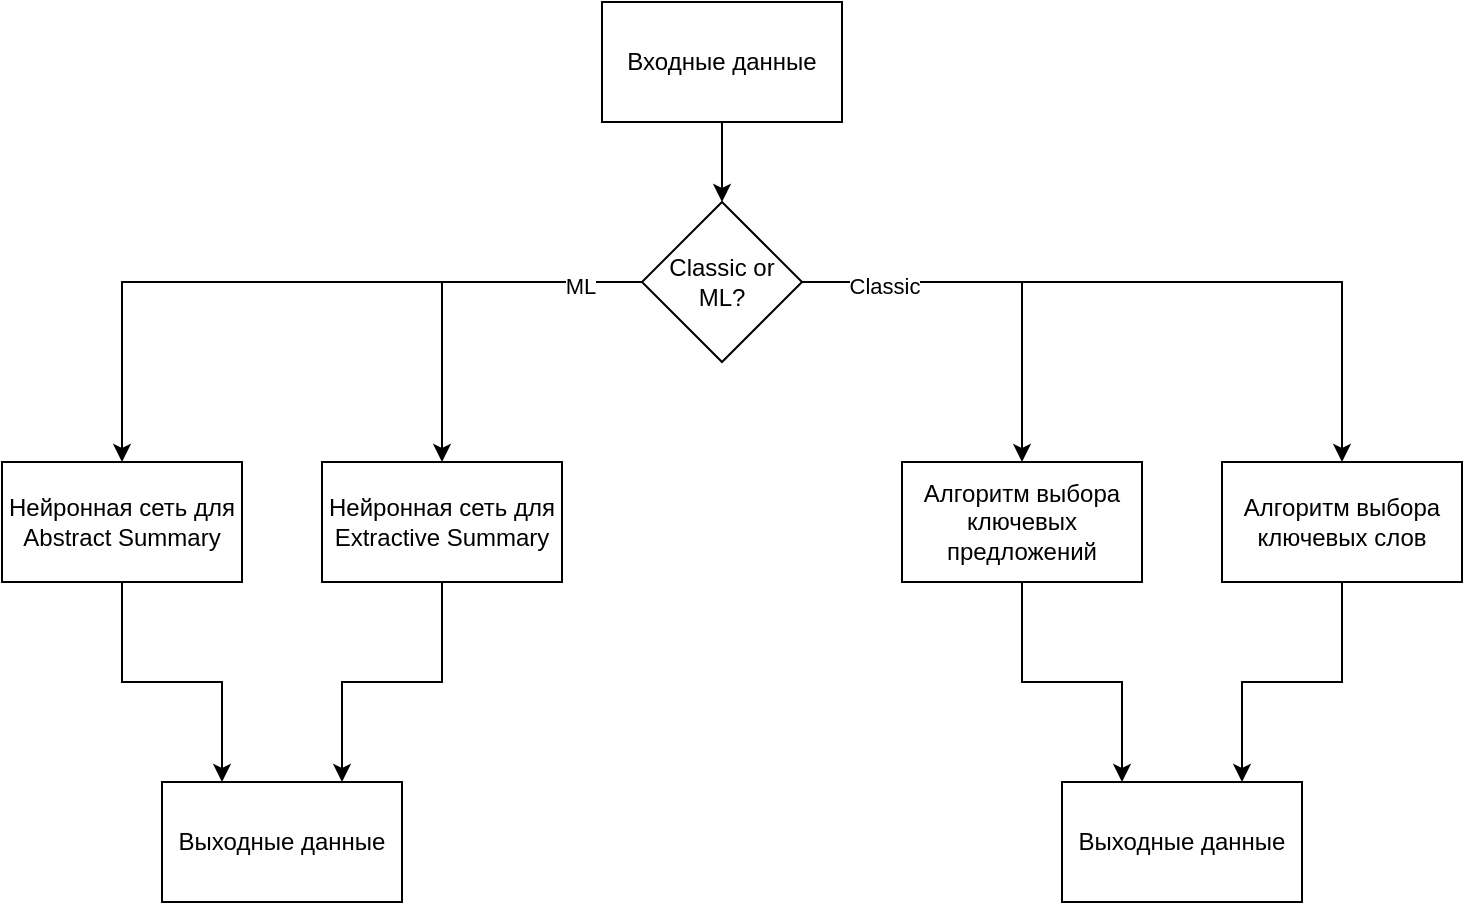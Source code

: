 <mxfile version="15.8.5" type="device"><diagram id="r8ANh4icGUzQ8WWvXiLh" name="Page-1"><mxGraphModel dx="1093" dy="626" grid="1" gridSize="10" guides="1" tooltips="1" connect="1" arrows="1" fold="1" page="1" pageScale="1" pageWidth="850" pageHeight="1100" math="0" shadow="0"><root><mxCell id="0"/><mxCell id="1" parent="0"/><mxCell id="C61jhfqcEZe-UQR_wpVv-8" value="" style="edgeStyle=orthogonalEdgeStyle;rounded=0;orthogonalLoop=1;jettySize=auto;html=1;" edge="1" parent="1" source="C61jhfqcEZe-UQR_wpVv-1" target="C61jhfqcEZe-UQR_wpVv-4"><mxGeometry relative="1" as="geometry"/></mxCell><mxCell id="C61jhfqcEZe-UQR_wpVv-1" value="Входные данные" style="rounded=0;whiteSpace=wrap;html=1;" vertex="1" parent="1"><mxGeometry x="330" y="400" width="120" height="60" as="geometry"/></mxCell><mxCell id="C61jhfqcEZe-UQR_wpVv-18" style="edgeStyle=orthogonalEdgeStyle;rounded=0;orthogonalLoop=1;jettySize=auto;html=1;entryX=0.25;entryY=0;entryDx=0;entryDy=0;" edge="1" parent="1" source="C61jhfqcEZe-UQR_wpVv-2" target="C61jhfqcEZe-UQR_wpVv-13"><mxGeometry relative="1" as="geometry"/></mxCell><mxCell id="C61jhfqcEZe-UQR_wpVv-2" value="Нейронная сеть для Abstract Summary" style="rounded=0;whiteSpace=wrap;html=1;" vertex="1" parent="1"><mxGeometry x="30" y="630" width="120" height="60" as="geometry"/></mxCell><mxCell id="C61jhfqcEZe-UQR_wpVv-9" style="edgeStyle=orthogonalEdgeStyle;rounded=0;orthogonalLoop=1;jettySize=auto;html=1;entryX=0.5;entryY=0;entryDx=0;entryDy=0;" edge="1" parent="1" source="C61jhfqcEZe-UQR_wpVv-4" target="C61jhfqcEZe-UQR_wpVv-5"><mxGeometry relative="1" as="geometry"/></mxCell><mxCell id="C61jhfqcEZe-UQR_wpVv-10" style="edgeStyle=orthogonalEdgeStyle;rounded=0;orthogonalLoop=1;jettySize=auto;html=1;exitX=0;exitY=0.5;exitDx=0;exitDy=0;entryX=0.5;entryY=0;entryDx=0;entryDy=0;" edge="1" parent="1" source="C61jhfqcEZe-UQR_wpVv-4" target="C61jhfqcEZe-UQR_wpVv-2"><mxGeometry relative="1" as="geometry"/></mxCell><mxCell id="C61jhfqcEZe-UQR_wpVv-20" value="ML" style="edgeLabel;html=1;align=center;verticalAlign=middle;resizable=0;points=[];" vertex="1" connectable="0" parent="C61jhfqcEZe-UQR_wpVv-10"><mxGeometry x="-0.824" y="2" relative="1" as="geometry"><mxPoint as="offset"/></mxGeometry></mxCell><mxCell id="C61jhfqcEZe-UQR_wpVv-11" style="edgeStyle=orthogonalEdgeStyle;rounded=0;orthogonalLoop=1;jettySize=auto;html=1;exitX=1;exitY=0.5;exitDx=0;exitDy=0;entryX=0.5;entryY=0;entryDx=0;entryDy=0;" edge="1" parent="1" source="C61jhfqcEZe-UQR_wpVv-4" target="C61jhfqcEZe-UQR_wpVv-6"><mxGeometry relative="1" as="geometry"/></mxCell><mxCell id="C61jhfqcEZe-UQR_wpVv-12" style="edgeStyle=orthogonalEdgeStyle;rounded=0;orthogonalLoop=1;jettySize=auto;html=1;exitX=1;exitY=0.5;exitDx=0;exitDy=0;entryX=0.5;entryY=0;entryDx=0;entryDy=0;" edge="1" parent="1" source="C61jhfqcEZe-UQR_wpVv-4" target="C61jhfqcEZe-UQR_wpVv-7"><mxGeometry relative="1" as="geometry"/></mxCell><mxCell id="C61jhfqcEZe-UQR_wpVv-21" value="Classic" style="edgeLabel;html=1;align=center;verticalAlign=middle;resizable=0;points=[];" vertex="1" connectable="0" parent="C61jhfqcEZe-UQR_wpVv-12"><mxGeometry x="-0.771" y="-2" relative="1" as="geometry"><mxPoint as="offset"/></mxGeometry></mxCell><mxCell id="C61jhfqcEZe-UQR_wpVv-4" value="Classic or ML?" style="rhombus;whiteSpace=wrap;html=1;" vertex="1" parent="1"><mxGeometry x="350" y="500" width="80" height="80" as="geometry"/></mxCell><mxCell id="C61jhfqcEZe-UQR_wpVv-19" style="edgeStyle=orthogonalEdgeStyle;rounded=0;orthogonalLoop=1;jettySize=auto;html=1;entryX=0.75;entryY=0;entryDx=0;entryDy=0;" edge="1" parent="1" source="C61jhfqcEZe-UQR_wpVv-5" target="C61jhfqcEZe-UQR_wpVv-13"><mxGeometry relative="1" as="geometry"/></mxCell><mxCell id="C61jhfqcEZe-UQR_wpVv-5" value="Нейронная сеть для Extractive Summary" style="rounded=0;whiteSpace=wrap;html=1;" vertex="1" parent="1"><mxGeometry x="190" y="630" width="120" height="60" as="geometry"/></mxCell><mxCell id="C61jhfqcEZe-UQR_wpVv-16" style="edgeStyle=orthogonalEdgeStyle;rounded=0;orthogonalLoop=1;jettySize=auto;html=1;entryX=0.25;entryY=0;entryDx=0;entryDy=0;" edge="1" parent="1" source="C61jhfqcEZe-UQR_wpVv-6" target="C61jhfqcEZe-UQR_wpVv-15"><mxGeometry relative="1" as="geometry"/></mxCell><mxCell id="C61jhfqcEZe-UQR_wpVv-6" value="Алгоритм выбора ключевых предложений" style="rounded=0;whiteSpace=wrap;html=1;" vertex="1" parent="1"><mxGeometry x="480" y="630" width="120" height="60" as="geometry"/></mxCell><mxCell id="C61jhfqcEZe-UQR_wpVv-17" style="edgeStyle=orthogonalEdgeStyle;rounded=0;orthogonalLoop=1;jettySize=auto;html=1;entryX=0.75;entryY=0;entryDx=0;entryDy=0;" edge="1" parent="1" source="C61jhfqcEZe-UQR_wpVv-7" target="C61jhfqcEZe-UQR_wpVv-15"><mxGeometry relative="1" as="geometry"/></mxCell><mxCell id="C61jhfqcEZe-UQR_wpVv-7" value="Алгоритм выбора ключевых слов" style="rounded=0;whiteSpace=wrap;html=1;" vertex="1" parent="1"><mxGeometry x="640" y="630" width="120" height="60" as="geometry"/></mxCell><mxCell id="C61jhfqcEZe-UQR_wpVv-13" value="Выходные данные" style="rounded=0;whiteSpace=wrap;html=1;" vertex="1" parent="1"><mxGeometry x="110" y="790" width="120" height="60" as="geometry"/></mxCell><mxCell id="C61jhfqcEZe-UQR_wpVv-15" value="Выходные данные" style="rounded=0;whiteSpace=wrap;html=1;" vertex="1" parent="1"><mxGeometry x="560" y="790" width="120" height="60" as="geometry"/></mxCell></root></mxGraphModel></diagram></mxfile>